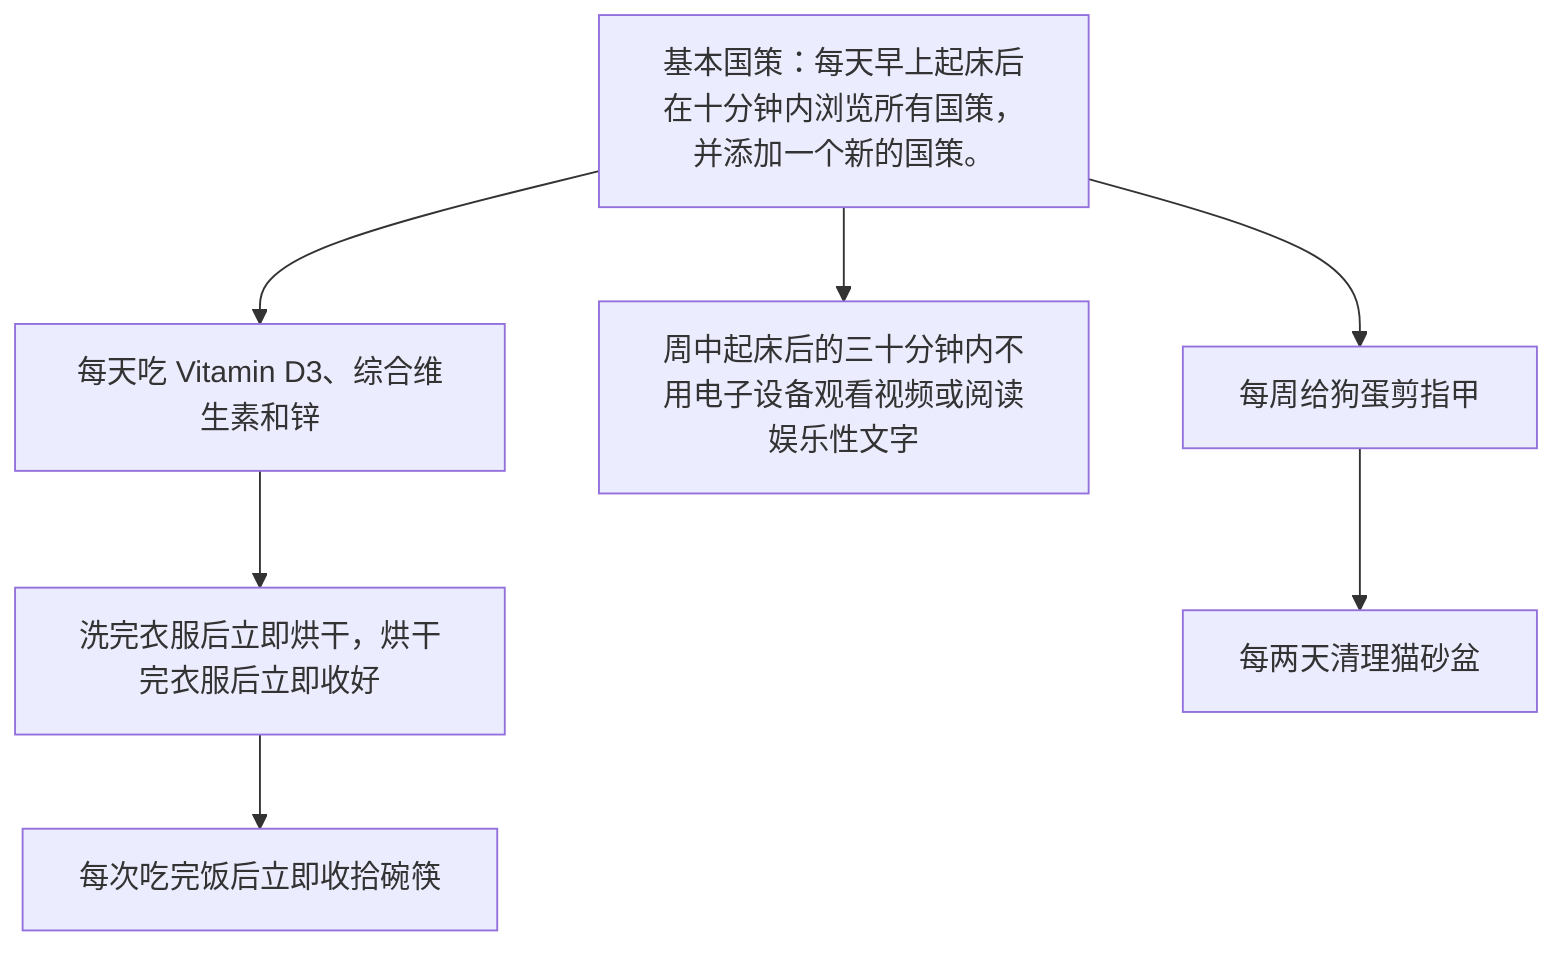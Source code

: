 graph TD
    A[基本国策：每天早上起床后在十分钟内浏览所有国策，并添加一个新的国策。]
    A --> B[每天吃 Vitamin D3、综合维生素和锌]
    B --> BA[洗完衣服后立即烘干，烘干完衣服后立即收好]
    BA --> BAA[每次吃完饭后立即收拾碗筷]
    A --> C[周中起床后的三十分钟内不用电子设备观看视频或阅读娱乐性文字]
    A --> D[每周给狗蛋剪指甲]
    D --> DA[每两天清理猫砂盆]
